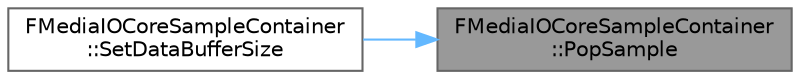 digraph "FMediaIOCoreSampleContainer::PopSample"
{
 // INTERACTIVE_SVG=YES
 // LATEX_PDF_SIZE
  bgcolor="transparent";
  edge [fontname=Helvetica,fontsize=10,labelfontname=Helvetica,labelfontsize=10];
  node [fontname=Helvetica,fontsize=10,shape=box,height=0.2,width=0.4];
  rankdir="RL";
  Node1 [id="Node000001",label="FMediaIOCoreSampleContainer\l::PopSample",height=0.2,width=0.4,color="gray40", fillcolor="grey60", style="filled", fontcolor="black",tooltip="Pop a sample from the cache."];
  Node1 -> Node2 [id="edge1_Node000001_Node000002",dir="back",color="steelblue1",style="solid",tooltip=" "];
  Node2 [id="Node000002",label="FMediaIOCoreSampleContainer\l::SetDataBufferSize",height=0.2,width=0.4,color="grey40", fillcolor="white", style="filled",URL="$d8/df3/classFMediaIOCoreSampleContainer.html#a7f1bbbd87d68f1697426651f8b342aaf",tooltip=" "];
}
